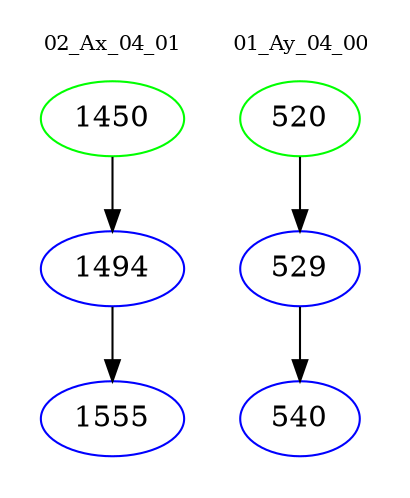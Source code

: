 digraph{
subgraph cluster_0 {
color = white
label = "02_Ax_04_01";
fontsize=10;
T0_1450 [label="1450", color="green"]
T0_1450 -> T0_1494 [color="black"]
T0_1494 [label="1494", color="blue"]
T0_1494 -> T0_1555 [color="black"]
T0_1555 [label="1555", color="blue"]
}
subgraph cluster_1 {
color = white
label = "01_Ay_04_00";
fontsize=10;
T1_520 [label="520", color="green"]
T1_520 -> T1_529 [color="black"]
T1_529 [label="529", color="blue"]
T1_529 -> T1_540 [color="black"]
T1_540 [label="540", color="blue"]
}
}
